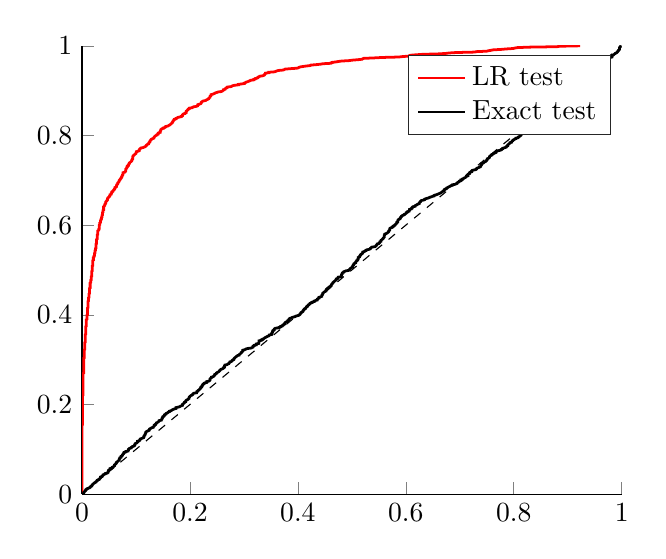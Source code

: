 % This file was created by matlab2tikz.
%
%The latest updates can be retrieved from
%  http://www.mathworks.com/matlabcentral/fileexchange/22022-matlab2tikz-matlab2tikz
%where you can also make suggestions and rate matlab2tikz.
%
\begin{tikzpicture}

\begin{axis}[%
xmin=0,
xmax=1,
ymin=0,
ymax=1,
axis background/.style={fill=white},
axis x line*=bottom,
axis y line*=left,
legend style={legend cell align=left, align=left, draw=white!15!black}
]
\addplot [color=black, dashed, forget plot]
  table[row sep=crcr]{%
0	0\\
1	1\\
};
\addplot [color=red, line width=1.0pt]
  table[row sep=crcr]{%
4.591e-09	0\\
6.751e-08	0.001\\
1.481e-07	0.002\\
2.0e-07	0.003\\
2.473e-07	0.004\\
3.57e-07	0.005\\
3.729e-07	0.006\\
4.382e-07	0.007\\
6.244e-07	0.008\\
8.475e-07	0.009\\
9.902e-07	0.01\\
1.055e-06	0.011\\
1.878e-06	0.012\\
2.46e-06	0.013\\
2.806e-06	0.014\\
3.785e-06	0.015\\
3.792e-06	0.016\\
5.509e-06	0.017\\
6.056e-06	0.018\\
6.472e-06	0.019\\
7.005e-06	0.02\\
7.45e-06	0.021\\
7.498e-06	0.022\\
1.049e-05	0.023\\
1.092e-05	0.024\\
1.205e-05	0.025\\
1.344e-05	0.026\\
1.362e-05	0.027\\
1.464e-05	0.028\\
1.733e-05	0.029\\
1.86e-05	0.03\\
1.911e-05	0.031\\
1.923e-05	0.032\\
1.936e-05	0.033\\
1.983e-05	0.034\\
2.089e-05	0.035\\
2.161e-05	0.036\\
2.238e-05	0.037\\
2.463e-05	0.038\\
2.532e-05	0.039\\
2.543e-05	0.04\\
2.716e-05	0.041\\
2.832e-05	0.042\\
3.057e-05	0.043\\
3.524e-05	0.044\\
3.853e-05	0.045\\
4.116e-05	0.046\\
4.333e-05	0.047\\
4.668e-05	0.048\\
4.814e-05	0.049\\
5.478e-05	0.05\\
5.525e-05	0.051\\
5.53e-05	0.052\\
5.634e-05	0.053\\
5.66e-05	0.054\\
5.74e-05	0.055\\
5.856e-05	0.056\\
6.117e-05	0.057\\
6.271e-05	0.058\\
6.548e-05	0.059\\
6.804e-05	0.06\\
7.144e-05	0.061\\
7.311e-05	0.062\\
7.62e-05	0.063\\
7.655e-05	0.064\\
7.682e-05	0.065\\
7.708e-05	0.066\\
7.886e-05	0.067\\
8.154e-05	0.068\\
8.489e-05	0.069\\
8.862e-05	0.07\\
9.028e-05	0.071\\
9.116e-05	0.072\\
9.12e-05	0.073\\
9.539e-05	0.074\\
9.649e-05	0.075\\
9.687e-05	0.076\\
0.0	0.077\\
0.0	0.078\\
0.0	0.079\\
0.0	0.08\\
0.0	0.081\\
0.0	0.082\\
0.0	0.083\\
0.0	0.084\\
0.0	0.085\\
0.0	0.086\\
0.0	0.087\\
0.0	0.088\\
0.0	0.089\\
0.0	0.09\\
0.0	0.091\\
0.0	0.092\\
0.0	0.093\\
0.0	0.094\\
0.0	0.095\\
0.0	0.096\\
0.0	0.097\\
0.0	0.098\\
0.0	0.099\\
0.0	0.1\\
0.0	0.101\\
0.0	0.102\\
0.0	0.103\\
0.0	0.104\\
0.0	0.105\\
0.0	0.106\\
0.0	0.107\\
0.0	0.108\\
0.0	0.109\\
0.0	0.11\\
0.0	0.111\\
0.0	0.112\\
0.0	0.113\\
0.0	0.114\\
0.0	0.115\\
0.0	0.116\\
0.0	0.117\\
0.0	0.118\\
0.0	0.119\\
0.0	0.12\\
0.0	0.121\\
0.0	0.122\\
0.0	0.123\\
0.0	0.124\\
0.0	0.125\\
0.0	0.126\\
0.0	0.127\\
0.0	0.128\\
0.0	0.129\\
0.0	0.13\\
0.0	0.131\\
0.0	0.132\\
0.0	0.133\\
0.0	0.134\\
0.0	0.135\\
0.0	0.136\\
0.0	0.137\\
0.0	0.138\\
0.0	0.139\\
0.0	0.14\\
0.0	0.141\\
0.0	0.142\\
0.0	0.143\\
0.0	0.144\\
0.0	0.145\\
0.0	0.146\\
0.0	0.147\\
0.0	0.148\\
0.0	0.149\\
0.0	0.15\\
0.0	0.151\\
0.0	0.152\\
0.0	0.153\\
0.0	0.154\\
0.001	0.155\\
0.001	0.156\\
0.001	0.157\\
0.001	0.158\\
0.001	0.159\\
0.001	0.16\\
0.001	0.161\\
0.001	0.162\\
0.001	0.163\\
0.001	0.164\\
0.001	0.165\\
0.001	0.166\\
0.001	0.167\\
0.001	0.168\\
0.001	0.169\\
0.001	0.17\\
0.001	0.171\\
0.001	0.172\\
0.001	0.173\\
0.001	0.174\\
0.001	0.175\\
0.001	0.176\\
0.001	0.177\\
0.001	0.178\\
0.001	0.179\\
0.001	0.18\\
0.001	0.181\\
0.001	0.182\\
0.001	0.183\\
0.001	0.184\\
0.001	0.185\\
0.001	0.186\\
0.001	0.187\\
0.001	0.188\\
0.001	0.189\\
0.001	0.19\\
0.001	0.191\\
0.001	0.192\\
0.001	0.193\\
0.001	0.194\\
0.001	0.195\\
0.001	0.196\\
0.001	0.197\\
0.001	0.198\\
0.001	0.199\\
0.001	0.2\\
0.001	0.201\\
0.001	0.202\\
0.001	0.203\\
0.001	0.204\\
0.001	0.205\\
0.001	0.206\\
0.001	0.207\\
0.001	0.208\\
0.001	0.209\\
0.001	0.21\\
0.001	0.211\\
0.001	0.212\\
0.001	0.213\\
0.001	0.214\\
0.001	0.215\\
0.001	0.216\\
0.001	0.217\\
0.001	0.218\\
0.001	0.219\\
0.001	0.22\\
0.002	0.221\\
0.002	0.222\\
0.002	0.223\\
0.002	0.224\\
0.002	0.225\\
0.002	0.226\\
0.002	0.227\\
0.002	0.228\\
0.002	0.229\\
0.002	0.23\\
0.002	0.231\\
0.002	0.232\\
0.002	0.233\\
0.002	0.234\\
0.002	0.235\\
0.002	0.236\\
0.002	0.237\\
0.002	0.238\\
0.002	0.239\\
0.002	0.24\\
0.002	0.241\\
0.002	0.242\\
0.002	0.243\\
0.002	0.244\\
0.002	0.245\\
0.002	0.246\\
0.002	0.247\\
0.002	0.248\\
0.002	0.249\\
0.002	0.25\\
0.002	0.251\\
0.002	0.252\\
0.002	0.253\\
0.002	0.254\\
0.002	0.255\\
0.002	0.256\\
0.002	0.257\\
0.002	0.258\\
0.002	0.259\\
0.002	0.26\\
0.002	0.261\\
0.002	0.262\\
0.002	0.263\\
0.002	0.264\\
0.002	0.265\\
0.002	0.266\\
0.002	0.267\\
0.002	0.268\\
0.002	0.269\\
0.003	0.27\\
0.003	0.271\\
0.003	0.272\\
0.003	0.273\\
0.003	0.274\\
0.003	0.275\\
0.003	0.276\\
0.003	0.277\\
0.003	0.278\\
0.003	0.279\\
0.003	0.28\\
0.003	0.281\\
0.003	0.282\\
0.003	0.283\\
0.003	0.284\\
0.003	0.285\\
0.003	0.286\\
0.003	0.287\\
0.003	0.288\\
0.003	0.289\\
0.003	0.29\\
0.003	0.291\\
0.003	0.292\\
0.003	0.293\\
0.003	0.294\\
0.003	0.295\\
0.003	0.296\\
0.003	0.297\\
0.003	0.298\\
0.003	0.299\\
0.003	0.3\\
0.003	0.301\\
0.003	0.302\\
0.003	0.303\\
0.004	0.304\\
0.004	0.305\\
0.004	0.306\\
0.004	0.307\\
0.004	0.308\\
0.004	0.309\\
0.004	0.31\\
0.004	0.311\\
0.004	0.312\\
0.004	0.313\\
0.004	0.314\\
0.004	0.315\\
0.004	0.316\\
0.004	0.317\\
0.004	0.318\\
0.004	0.319\\
0.004	0.32\\
0.004	0.321\\
0.004	0.322\\
0.005	0.323\\
0.005	0.324\\
0.005	0.325\\
0.005	0.326\\
0.005	0.327\\
0.005	0.328\\
0.005	0.329\\
0.005	0.33\\
0.005	0.331\\
0.005	0.332\\
0.005	0.333\\
0.005	0.334\\
0.005	0.335\\
0.005	0.336\\
0.005	0.337\\
0.005	0.338\\
0.006	0.339\\
0.006	0.34\\
0.006	0.341\\
0.006	0.342\\
0.006	0.343\\
0.006	0.344\\
0.006	0.345\\
0.006	0.346\\
0.006	0.347\\
0.006	0.348\\
0.006	0.349\\
0.006	0.35\\
0.006	0.351\\
0.006	0.352\\
0.006	0.353\\
0.006	0.354\\
0.006	0.355\\
0.006	0.356\\
0.007	0.357\\
0.007	0.358\\
0.007	0.359\\
0.007	0.36\\
0.007	0.361\\
0.007	0.362\\
0.007	0.363\\
0.007	0.364\\
0.007	0.365\\
0.007	0.366\\
0.007	0.367\\
0.007	0.368\\
0.007	0.369\\
0.007	0.37\\
0.007	0.371\\
0.007	0.372\\
0.007	0.373\\
0.007	0.374\\
0.008	0.375\\
0.008	0.376\\
0.008	0.377\\
0.008	0.378\\
0.008	0.379\\
0.008	0.38\\
0.008	0.381\\
0.008	0.382\\
0.008	0.383\\
0.008	0.384\\
0.008	0.385\\
0.008	0.386\\
0.008	0.387\\
0.008	0.388\\
0.008	0.389\\
0.009	0.39\\
0.009	0.391\\
0.009	0.392\\
0.009	0.393\\
0.009	0.394\\
0.009	0.395\\
0.009	0.396\\
0.009	0.397\\
0.009	0.398\\
0.009	0.399\\
0.01	0.4\\
0.01	0.401\\
0.01	0.402\\
0.01	0.403\\
0.01	0.404\\
0.01	0.405\\
0.01	0.406\\
0.01	0.407\\
0.01	0.408\\
0.01	0.409\\
0.01	0.41\\
0.01	0.411\\
0.01	0.412\\
0.01	0.413\\
0.01	0.414\\
0.01	0.415\\
0.011	0.416\\
0.011	0.417\\
0.011	0.418\\
0.011	0.419\\
0.011	0.42\\
0.011	0.421\\
0.011	0.422\\
0.011	0.423\\
0.011	0.424\\
0.011	0.425\\
0.011	0.426\\
0.011	0.427\\
0.011	0.428\\
0.011	0.429\\
0.011	0.43\\
0.012	0.431\\
0.012	0.432\\
0.012	0.433\\
0.012	0.434\\
0.012	0.435\\
0.012	0.436\\
0.012	0.437\\
0.012	0.438\\
0.013	0.439\\
0.013	0.44\\
0.013	0.441\\
0.013	0.442\\
0.013	0.443\\
0.013	0.444\\
0.013	0.445\\
0.013	0.446\\
0.013	0.447\\
0.014	0.448\\
0.014	0.449\\
0.014	0.45\\
0.014	0.451\\
0.014	0.452\\
0.014	0.453\\
0.014	0.454\\
0.014	0.455\\
0.014	0.456\\
0.014	0.457\\
0.014	0.458\\
0.014	0.459\\
0.015	0.46\\
0.015	0.461\\
0.015	0.462\\
0.015	0.463\\
0.015	0.464\\
0.015	0.465\\
0.015	0.466\\
0.015	0.467\\
0.015	0.468\\
0.015	0.469\\
0.015	0.47\\
0.015	0.471\\
0.016	0.472\\
0.016	0.473\\
0.016	0.474\\
0.016	0.475\\
0.016	0.476\\
0.016	0.477\\
0.017	0.478\\
0.017	0.479\\
0.017	0.48\\
0.017	0.481\\
0.017	0.482\\
0.017	0.483\\
0.017	0.484\\
0.017	0.485\\
0.018	0.486\\
0.018	0.487\\
0.018	0.488\\
0.018	0.489\\
0.018	0.49\\
0.018	0.491\\
0.018	0.492\\
0.018	0.493\\
0.018	0.494\\
0.018	0.495\\
0.018	0.496\\
0.018	0.497\\
0.019	0.498\\
0.019	0.499\\
0.019	0.501\\
0.019	0.502\\
0.019	0.503\\
0.019	0.504\\
0.019	0.505\\
0.019	0.506\\
0.019	0.507\\
0.019	0.508\\
0.019	0.509\\
0.02	0.51\\
0.02	0.511\\
0.02	0.512\\
0.02	0.513\\
0.02	0.514\\
0.02	0.515\\
0.02	0.516\\
0.02	0.517\\
0.02	0.518\\
0.02	0.519\\
0.02	0.52\\
0.02	0.521\\
0.021	0.522\\
0.021	0.523\\
0.021	0.524\\
0.021	0.525\\
0.021	0.526\\
0.021	0.527\\
0.021	0.528\\
0.022	0.529\\
0.022	0.53\\
0.022	0.531\\
0.023	0.532\\
0.023	0.533\\
0.023	0.534\\
0.023	0.535\\
0.023	0.536\\
0.023	0.537\\
0.024	0.538\\
0.024	0.539\\
0.024	0.54\\
0.024	0.541\\
0.024	0.542\\
0.024	0.543\\
0.025	0.544\\
0.025	0.545\\
0.025	0.546\\
0.025	0.547\\
0.025	0.548\\
0.026	0.549\\
0.026	0.55\\
0.026	0.551\\
0.026	0.552\\
0.026	0.553\\
0.026	0.554\\
0.026	0.555\\
0.026	0.556\\
0.026	0.557\\
0.026	0.558\\
0.027	0.559\\
0.027	0.56\\
0.027	0.561\\
0.027	0.562\\
0.027	0.563\\
0.027	0.564\\
0.027	0.565\\
0.027	0.566\\
0.027	0.567\\
0.027	0.568\\
0.028	0.569\\
0.028	0.57\\
0.028	0.571\\
0.028	0.572\\
0.028	0.573\\
0.028	0.574\\
0.028	0.575\\
0.028	0.576\\
0.028	0.577\\
0.028	0.578\\
0.029	0.579\\
0.029	0.58\\
0.029	0.581\\
0.029	0.582\\
0.029	0.583\\
0.029	0.584\\
0.029	0.585\\
0.029	0.586\\
0.029	0.587\\
0.03	0.588\\
0.031	0.589\\
0.031	0.59\\
0.031	0.591\\
0.032	0.592\\
0.032	0.593\\
0.032	0.594\\
0.032	0.595\\
0.032	0.596\\
0.032	0.597\\
0.032	0.598\\
0.032	0.599\\
0.032	0.6\\
0.033	0.601\\
0.033	0.602\\
0.033	0.603\\
0.033	0.604\\
0.033	0.605\\
0.034	0.606\\
0.034	0.607\\
0.034	0.608\\
0.034	0.609\\
0.034	0.61\\
0.035	0.611\\
0.035	0.612\\
0.035	0.613\\
0.036	0.614\\
0.036	0.615\\
0.036	0.616\\
0.036	0.617\\
0.037	0.618\\
0.037	0.619\\
0.037	0.62\\
0.037	0.621\\
0.037	0.622\\
0.038	0.623\\
0.038	0.624\\
0.038	0.625\\
0.038	0.626\\
0.038	0.627\\
0.038	0.628\\
0.039	0.629\\
0.039	0.63\\
0.039	0.631\\
0.039	0.632\\
0.039	0.633\\
0.04	0.634\\
0.04	0.635\\
0.04	0.636\\
0.04	0.637\\
0.04	0.638\\
0.04	0.639\\
0.04	0.64\\
0.04	0.641\\
0.041	0.642\\
0.041	0.643\\
0.042	0.644\\
0.042	0.645\\
0.042	0.646\\
0.043	0.647\\
0.043	0.648\\
0.044	0.649\\
0.044	0.65\\
0.044	0.651\\
0.044	0.652\\
0.045	0.653\\
0.046	0.654\\
0.046	0.655\\
0.047	0.656\\
0.047	0.657\\
0.047	0.658\\
0.047	0.659\\
0.048	0.66\\
0.048	0.661\\
0.049	0.662\\
0.05	0.663\\
0.051	0.664\\
0.051	0.665\\
0.052	0.666\\
0.052	0.667\\
0.052	0.668\\
0.054	0.669\\
0.054	0.67\\
0.054	0.671\\
0.055	0.672\\
0.055	0.673\\
0.055	0.674\\
0.057	0.675\\
0.057	0.676\\
0.058	0.677\\
0.059	0.678\\
0.059	0.679\\
0.06	0.68\\
0.06	0.681\\
0.061	0.682\\
0.061	0.683\\
0.061	0.684\\
0.063	0.685\\
0.064	0.686\\
0.064	0.687\\
0.064	0.688\\
0.064	0.689\\
0.065	0.69\\
0.065	0.691\\
0.066	0.692\\
0.066	0.693\\
0.066	0.694\\
0.067	0.695\\
0.068	0.696\\
0.068	0.697\\
0.069	0.698\\
0.069	0.699\\
0.069	0.7\\
0.07	0.701\\
0.071	0.702\\
0.071	0.703\\
0.072	0.704\\
0.072	0.705\\
0.073	0.706\\
0.073	0.707\\
0.074	0.708\\
0.074	0.709\\
0.074	0.71\\
0.075	0.711\\
0.075	0.712\\
0.076	0.713\\
0.076	0.714\\
0.076	0.715\\
0.076	0.716\\
0.076	0.717\\
0.079	0.718\\
0.08	0.719\\
0.08	0.72\\
0.081	0.721\\
0.081	0.722\\
0.081	0.723\\
0.081	0.724\\
0.081	0.725\\
0.082	0.726\\
0.083	0.727\\
0.083	0.728\\
0.083	0.729\\
0.084	0.73\\
0.084	0.731\\
0.084	0.732\\
0.086	0.733\\
0.086	0.734\\
0.086	0.735\\
0.087	0.736\\
0.087	0.737\\
0.088	0.738\\
0.088	0.739\\
0.089	0.74\\
0.09	0.741\\
0.091	0.742\\
0.092	0.743\\
0.092	0.744\\
0.092	0.745\\
0.093	0.746\\
0.093	0.747\\
0.094	0.748\\
0.094	0.749\\
0.094	0.75\\
0.094	0.751\\
0.094	0.752\\
0.094	0.753\\
0.095	0.754\\
0.095	0.755\\
0.096	0.756\\
0.097	0.757\\
0.098	0.758\\
0.099	0.759\\
0.1	0.76\\
0.1	0.761\\
0.1	0.762\\
0.101	0.763\\
0.101	0.764\\
0.104	0.765\\
0.106	0.766\\
0.106	0.767\\
0.106	0.768\\
0.107	0.769\\
0.107	0.77\\
0.108	0.771\\
0.109	0.772\\
0.113	0.773\\
0.115	0.774\\
0.117	0.775\\
0.118	0.776\\
0.119	0.777\\
0.119	0.778\\
0.12	0.779\\
0.121	0.78\\
0.123	0.781\\
0.123	0.782\\
0.124	0.783\\
0.124	0.784\\
0.125	0.785\\
0.126	0.786\\
0.126	0.787\\
0.126	0.788\\
0.127	0.789\\
0.128	0.79\\
0.128	0.791\\
0.129	0.792\\
0.131	0.793\\
0.133	0.794\\
0.133	0.795\\
0.134	0.796\\
0.134	0.797\\
0.135	0.798\\
0.136	0.799\\
0.137	0.8\\
0.139	0.801\\
0.139	0.802\\
0.141	0.803\\
0.141	0.804\\
0.141	0.805\\
0.142	0.806\\
0.145	0.807\\
0.145	0.808\\
0.145	0.809\\
0.145	0.81\\
0.146	0.811\\
0.146	0.812\\
0.146	0.813\\
0.147	0.814\\
0.148	0.815\\
0.151	0.816\\
0.151	0.817\\
0.154	0.818\\
0.155	0.819\\
0.155	0.82\\
0.159	0.821\\
0.16	0.822\\
0.162	0.823\\
0.163	0.824\\
0.164	0.825\\
0.165	0.826\\
0.166	0.827\\
0.167	0.828\\
0.167	0.829\\
0.168	0.83\\
0.168	0.831\\
0.169	0.832\\
0.169	0.833\\
0.17	0.834\\
0.171	0.835\\
0.171	0.836\\
0.174	0.837\\
0.174	0.838\\
0.176	0.839\\
0.177	0.84\\
0.18	0.841\\
0.184	0.842\\
0.184	0.843\\
0.186	0.844\\
0.186	0.845\\
0.186	0.846\\
0.187	0.847\\
0.188	0.848\\
0.191	0.849\\
0.191	0.85\\
0.193	0.851\\
0.193	0.852\\
0.193	0.853\\
0.193	0.854\\
0.194	0.855\\
0.195	0.856\\
0.196	0.857\\
0.197	0.858\\
0.197	0.859\\
0.199	0.86\\
0.199	0.861\\
0.204	0.862\\
0.205	0.863\\
0.207	0.864\\
0.212	0.865\\
0.214	0.866\\
0.214	0.867\\
0.215	0.868\\
0.215	0.869\\
0.218	0.87\\
0.22	0.871\\
0.221	0.872\\
0.221	0.873\\
0.221	0.874\\
0.222	0.875\\
0.223	0.876\\
0.225	0.877\\
0.229	0.878\\
0.23	0.879\\
0.232	0.88\\
0.233	0.881\\
0.235	0.882\\
0.235	0.883\\
0.236	0.884\\
0.237	0.885\\
0.237	0.886\\
0.237	0.887\\
0.238	0.888\\
0.239	0.889\\
0.239	0.89\\
0.239	0.891\\
0.242	0.892\\
0.244	0.893\\
0.246	0.894\\
0.247	0.895\\
0.25	0.896\\
0.252	0.897\\
0.258	0.898\\
0.26	0.899\\
0.261	0.9\\
0.262	0.901\\
0.262	0.902\\
0.265	0.903\\
0.265	0.904\\
0.266	0.905\\
0.268	0.906\\
0.268	0.907\\
0.269	0.908\\
0.276	0.909\\
0.278	0.91\\
0.279	0.911\\
0.283	0.912\\
0.29	0.913\\
0.29	0.914\\
0.296	0.915\\
0.301	0.916\\
0.301	0.917\\
0.303	0.918\\
0.304	0.919\\
0.307	0.92\\
0.309	0.921\\
0.311	0.922\\
0.312	0.923\\
0.318	0.924\\
0.318	0.925\\
0.321	0.926\\
0.321	0.927\\
0.325	0.928\\
0.326	0.929\\
0.326	0.93\\
0.328	0.931\\
0.329	0.932\\
0.334	0.933\\
0.337	0.934\\
0.338	0.935\\
0.338	0.936\\
0.339	0.937\\
0.34	0.938\\
0.34	0.939\\
0.346	0.94\\
0.346	0.941\\
0.357	0.942\\
0.359	0.943\\
0.361	0.944\\
0.364	0.945\\
0.373	0.946\\
0.375	0.947\\
0.376	0.948\\
0.386	0.949\\
0.398	0.95\\
0.401	0.951\\
0.402	0.952\\
0.405	0.953\\
0.41	0.954\\
0.416	0.955\\
0.423	0.956\\
0.424	0.957\\
0.434	0.958\\
0.442	0.959\\
0.446	0.96\\
0.461	0.961\\
0.463	0.962\\
0.463	0.963\\
0.47	0.964\\
0.475	0.965\\
0.481	0.966\\
0.495	0.967\\
0.501	0.968\\
0.511	0.969\\
0.519	0.97\\
0.52	0.971\\
0.522	0.972\\
0.541	0.973\\
0.556	0.974\\
0.587	0.975\\
0.594	0.976\\
0.605	0.977\\
0.606	0.978\\
0.609	0.979\\
0.619	0.98\\
0.631	0.981\\
0.66	0.982\\
0.674	0.983\\
0.68	0.984\\
0.693	0.985\\
0.727	0.986\\
0.731	0.987\\
0.75	0.988\\
0.753	0.989\\
0.758	0.99\\
0.762	0.991\\
0.777	0.992\\
0.786	0.993\\
0.799	0.994\\
0.802	0.995\\
0.807	0.996\\
0.827	0.997\\
0.88	0.998\\
0.885	0.999\\
0.923	1\\
};
\addlegendentry{LR test}

\addplot [color=black, line width=1.0pt]
  table[row sep=crcr]{%
0.0	0\\
0.003	0.001\\
0.003	0.002\\
0.003	0.003\\
0.003	0.004\\
0.004	0.005\\
0.005	0.006\\
0.006	0.007\\
0.006	0.008\\
0.007	0.009\\
0.007	0.01\\
0.008	0.011\\
0.009	0.012\\
0.011	0.013\\
0.014	0.014\\
0.015	0.015\\
0.015	0.016\\
0.016	0.017\\
0.018	0.018\\
0.018	0.019\\
0.019	0.02\\
0.019	0.021\\
0.02	0.022\\
0.021	0.023\\
0.022	0.024\\
0.023	0.025\\
0.024	0.026\\
0.026	0.027\\
0.026	0.028\\
0.027	0.029\\
0.028	0.03\\
0.028	0.031\\
0.03	0.032\\
0.032	0.033\\
0.032	0.034\\
0.033	0.035\\
0.034	0.036\\
0.034	0.037\\
0.034	0.038\\
0.037	0.039\\
0.037	0.04\\
0.038	0.041\\
0.039	0.042\\
0.039	0.043\\
0.041	0.044\\
0.043	0.045\\
0.043	0.046\\
0.047	0.047\\
0.048	0.048\\
0.048	0.049\\
0.048	0.05\\
0.049	0.051\\
0.049	0.052\\
0.049	0.053\\
0.05	0.054\\
0.051	0.055\\
0.052	0.056\\
0.052	0.057\\
0.055	0.058\\
0.056	0.059\\
0.056	0.06\\
0.058	0.061\\
0.059	0.062\\
0.06	0.063\\
0.06	0.064\\
0.06	0.065\\
0.061	0.066\\
0.062	0.067\\
0.063	0.068\\
0.063	0.069\\
0.064	0.07\\
0.064	0.071\\
0.065	0.072\\
0.066	0.073\\
0.067	0.074\\
0.068	0.075\\
0.069	0.076\\
0.069	0.077\\
0.069	0.078\\
0.07	0.079\\
0.07	0.08\\
0.07	0.081\\
0.072	0.082\\
0.072	0.083\\
0.072	0.084\\
0.074	0.085\\
0.074	0.086\\
0.075	0.087\\
0.075	0.088\\
0.076	0.089\\
0.077	0.09\\
0.077	0.091\\
0.078	0.092\\
0.078	0.093\\
0.081	0.094\\
0.081	0.095\\
0.085	0.096\\
0.085	0.097\\
0.086	0.098\\
0.086	0.099\\
0.086	0.1\\
0.087	0.101\\
0.088	0.102\\
0.091	0.103\\
0.091	0.104\\
0.092	0.105\\
0.093	0.106\\
0.096	0.107\\
0.097	0.108\\
0.097	0.109\\
0.098	0.11\\
0.098	0.111\\
0.098	0.112\\
0.099	0.113\\
0.101	0.114\\
0.102	0.115\\
0.103	0.116\\
0.103	0.117\\
0.103	0.118\\
0.106	0.119\\
0.107	0.12\\
0.107	0.121\\
0.108	0.122\\
0.108	0.123\\
0.11	0.124\\
0.112	0.125\\
0.114	0.126\\
0.114	0.127\\
0.115	0.128\\
0.115	0.129\\
0.115	0.13\\
0.116	0.131\\
0.116	0.132\\
0.117	0.133\\
0.117	0.134\\
0.117	0.135\\
0.118	0.136\\
0.118	0.137\\
0.118	0.138\\
0.119	0.139\\
0.12	0.14\\
0.122	0.141\\
0.124	0.142\\
0.124	0.143\\
0.125	0.144\\
0.125	0.145\\
0.126	0.146\\
0.128	0.147\\
0.129	0.148\\
0.132	0.149\\
0.132	0.15\\
0.133	0.151\\
0.134	0.152\\
0.134	0.153\\
0.134	0.154\\
0.136	0.155\\
0.136	0.156\\
0.137	0.157\\
0.138	0.158\\
0.138	0.159\\
0.14	0.16\\
0.141	0.161\\
0.142	0.162\\
0.143	0.163\\
0.143	0.164\\
0.147	0.165\\
0.147	0.166\\
0.148	0.167\\
0.148	0.168\\
0.148	0.169\\
0.149	0.17\\
0.149	0.171\\
0.15	0.172\\
0.15	0.173\\
0.152	0.174\\
0.152	0.175\\
0.153	0.176\\
0.153	0.177\\
0.155	0.178\\
0.155	0.179\\
0.156	0.18\\
0.158	0.181\\
0.159	0.182\\
0.16	0.183\\
0.162	0.184\\
0.162	0.185\\
0.165	0.186\\
0.166	0.187\\
0.167	0.188\\
0.169	0.189\\
0.171	0.19\\
0.174	0.191\\
0.174	0.192\\
0.174	0.193\\
0.178	0.194\\
0.181	0.195\\
0.182	0.196\\
0.184	0.197\\
0.186	0.198\\
0.186	0.199\\
0.186	0.2\\
0.187	0.201\\
0.188	0.202\\
0.189	0.203\\
0.19	0.204\\
0.19	0.205\\
0.192	0.206\\
0.192	0.207\\
0.192	0.208\\
0.193	0.209\\
0.194	0.21\\
0.196	0.211\\
0.197	0.212\\
0.198	0.213\\
0.198	0.214\\
0.198	0.215\\
0.199	0.216\\
0.199	0.217\\
0.2	0.218\\
0.201	0.219\\
0.202	0.22\\
0.204	0.221\\
0.205	0.222\\
0.205	0.223\\
0.206	0.224\\
0.207	0.225\\
0.212	0.226\\
0.212	0.227\\
0.213	0.228\\
0.213	0.229\\
0.215	0.23\\
0.215	0.231\\
0.216	0.232\\
0.217	0.233\\
0.218	0.234\\
0.219	0.235\\
0.219	0.236\\
0.22	0.237\\
0.22	0.238\\
0.222	0.239\\
0.222	0.24\\
0.222	0.241\\
0.223	0.242\\
0.223	0.243\\
0.224	0.244\\
0.224	0.245\\
0.226	0.246\\
0.226	0.247\\
0.227	0.248\\
0.231	0.249\\
0.231	0.25\\
0.231	0.251\\
0.235	0.252\\
0.236	0.253\\
0.237	0.254\\
0.237	0.255\\
0.237	0.256\\
0.237	0.257\\
0.238	0.258\\
0.239	0.259\\
0.24	0.26\\
0.24	0.261\\
0.243	0.262\\
0.244	0.263\\
0.245	0.264\\
0.245	0.265\\
0.246	0.266\\
0.246	0.267\\
0.248	0.268\\
0.249	0.269\\
0.249	0.27\\
0.25	0.271\\
0.252	0.272\\
0.253	0.273\\
0.254	0.274\\
0.255	0.275\\
0.255	0.276\\
0.256	0.277\\
0.257	0.278\\
0.259	0.279\\
0.261	0.28\\
0.262	0.281\\
0.262	0.282\\
0.264	0.283\\
0.264	0.284\\
0.264	0.285\\
0.264	0.286\\
0.265	0.287\\
0.265	0.288\\
0.269	0.289\\
0.27	0.29\\
0.272	0.291\\
0.272	0.292\\
0.273	0.293\\
0.274	0.294\\
0.274	0.295\\
0.277	0.296\\
0.278	0.297\\
0.278	0.298\\
0.279	0.299\\
0.281	0.3\\
0.281	0.301\\
0.282	0.302\\
0.282	0.303\\
0.283	0.304\\
0.284	0.305\\
0.285	0.306\\
0.286	0.307\\
0.287	0.308\\
0.288	0.309\\
0.291	0.31\\
0.291	0.311\\
0.292	0.312\\
0.293	0.313\\
0.294	0.314\\
0.295	0.315\\
0.295	0.316\\
0.296	0.317\\
0.297	0.318\\
0.298	0.319\\
0.298	0.32\\
0.298	0.321\\
0.301	0.322\\
0.303	0.323\\
0.304	0.324\\
0.308	0.325\\
0.314	0.326\\
0.315	0.327\\
0.317	0.328\\
0.317	0.329\\
0.317	0.33\\
0.319	0.331\\
0.319	0.332\\
0.323	0.333\\
0.323	0.334\\
0.323	0.335\\
0.327	0.336\\
0.327	0.337\\
0.328	0.338\\
0.328	0.339\\
0.328	0.34\\
0.328	0.341\\
0.328	0.342\\
0.332	0.343\\
0.332	0.344\\
0.335	0.345\\
0.335	0.346\\
0.337	0.347\\
0.338	0.348\\
0.339	0.349\\
0.341	0.35\\
0.342	0.351\\
0.344	0.352\\
0.346	0.353\\
0.347	0.354\\
0.347	0.355\\
0.351	0.356\\
0.351	0.357\\
0.351	0.358\\
0.352	0.359\\
0.352	0.36\\
0.353	0.361\\
0.353	0.362\\
0.353	0.363\\
0.354	0.364\\
0.354	0.365\\
0.356	0.366\\
0.356	0.367\\
0.356	0.368\\
0.357	0.369\\
0.358	0.37\\
0.365	0.371\\
0.365	0.372\\
0.368	0.373\\
0.368	0.374\\
0.371	0.375\\
0.371	0.376\\
0.373	0.377\\
0.373	0.378\\
0.375	0.379\\
0.375	0.38\\
0.376	0.381\\
0.376	0.382\\
0.377	0.383\\
0.378	0.384\\
0.381	0.385\\
0.381	0.386\\
0.381	0.387\\
0.383	0.388\\
0.383	0.389\\
0.384	0.39\\
0.384	0.391\\
0.385	0.392\\
0.388	0.393\\
0.389	0.394\\
0.392	0.395\\
0.395	0.396\\
0.396	0.397\\
0.399	0.398\\
0.402	0.399\\
0.403	0.4\\
0.404	0.401\\
0.404	0.402\\
0.405	0.403\\
0.406	0.404\\
0.406	0.405\\
0.407	0.406\\
0.409	0.407\\
0.409	0.408\\
0.41	0.409\\
0.41	0.41\\
0.411	0.411\\
0.412	0.412\\
0.412	0.413\\
0.414	0.414\\
0.414	0.415\\
0.415	0.416\\
0.416	0.417\\
0.416	0.418\\
0.418	0.419\\
0.418	0.42\\
0.419	0.421\\
0.419	0.422\\
0.421	0.423\\
0.422	0.424\\
0.422	0.425\\
0.423	0.426\\
0.426	0.427\\
0.426	0.428\\
0.428	0.429\\
0.431	0.43\\
0.431	0.431\\
0.433	0.432\\
0.436	0.433\\
0.436	0.434\\
0.436	0.435\\
0.437	0.436\\
0.439	0.437\\
0.439	0.438\\
0.439	0.439\\
0.442	0.44\\
0.444	0.441\\
0.444	0.442\\
0.444	0.443\\
0.445	0.444\\
0.445	0.445\\
0.446	0.446\\
0.446	0.447\\
0.446	0.448\\
0.447	0.449\\
0.448	0.45\\
0.449	0.451\\
0.45	0.452\\
0.452	0.453\\
0.452	0.454\\
0.452	0.455\\
0.453	0.456\\
0.453	0.457\\
0.454	0.458\\
0.455	0.459\\
0.456	0.46\\
0.457	0.461\\
0.458	0.462\\
0.459	0.463\\
0.461	0.464\\
0.462	0.465\\
0.462	0.466\\
0.462	0.467\\
0.463	0.468\\
0.463	0.469\\
0.464	0.47\\
0.465	0.471\\
0.465	0.472\\
0.466	0.473\\
0.467	0.474\\
0.468	0.475\\
0.469	0.476\\
0.47	0.477\\
0.471	0.478\\
0.471	0.479\\
0.471	0.48\\
0.474	0.481\\
0.474	0.482\\
0.475	0.483\\
0.475	0.484\\
0.48	0.485\\
0.48	0.486\\
0.481	0.487\\
0.481	0.488\\
0.481	0.489\\
0.481	0.49\\
0.482	0.491\\
0.482	0.492\\
0.482	0.493\\
0.483	0.494\\
0.485	0.495\\
0.485	0.496\\
0.487	0.497\\
0.489	0.498\\
0.494	0.499\\
0.496	0.501\\
0.496	0.502\\
0.497	0.503\\
0.498	0.504\\
0.499	0.505\\
0.501	0.506\\
0.501	0.507\\
0.501	0.508\\
0.502	0.509\\
0.502	0.51\\
0.503	0.511\\
0.503	0.512\\
0.504	0.513\\
0.504	0.514\\
0.505	0.515\\
0.507	0.516\\
0.507	0.517\\
0.507	0.518\\
0.508	0.519\\
0.509	0.52\\
0.509	0.521\\
0.511	0.522\\
0.511	0.523\\
0.511	0.524\\
0.512	0.525\\
0.512	0.526\\
0.512	0.527\\
0.512	0.528\\
0.514	0.529\\
0.514	0.53\\
0.515	0.531\\
0.515	0.532\\
0.516	0.533\\
0.516	0.534\\
0.517	0.535\\
0.519	0.536\\
0.519	0.537\\
0.52	0.538\\
0.52	0.539\\
0.52	0.54\\
0.523	0.541\\
0.524	0.542\\
0.526	0.543\\
0.526	0.544\\
0.528	0.545\\
0.532	0.546\\
0.534	0.547\\
0.534	0.548\\
0.535	0.549\\
0.536	0.55\\
0.537	0.551\\
0.543	0.552\\
0.544	0.553\\
0.545	0.554\\
0.545	0.555\\
0.546	0.556\\
0.547	0.557\\
0.547	0.558\\
0.55	0.559\\
0.551	0.56\\
0.551	0.561\\
0.552	0.562\\
0.552	0.563\\
0.554	0.564\\
0.554	0.565\\
0.554	0.566\\
0.555	0.567\\
0.556	0.568\\
0.557	0.569\\
0.558	0.57\\
0.558	0.571\\
0.559	0.572\\
0.56	0.573\\
0.56	0.574\\
0.56	0.575\\
0.56	0.576\\
0.56	0.577\\
0.561	0.578\\
0.561	0.579\\
0.561	0.58\\
0.563	0.581\\
0.565	0.582\\
0.566	0.583\\
0.567	0.584\\
0.568	0.585\\
0.568	0.586\\
0.569	0.587\\
0.569	0.588\\
0.57	0.589\\
0.57	0.59\\
0.57	0.591\\
0.57	0.592\\
0.571	0.593\\
0.572	0.594\\
0.575	0.595\\
0.576	0.596\\
0.576	0.597\\
0.578	0.598\\
0.578	0.599\\
0.58	0.6\\
0.58	0.601\\
0.581	0.602\\
0.582	0.603\\
0.583	0.604\\
0.583	0.605\\
0.583	0.606\\
0.585	0.607\\
0.585	0.608\\
0.585	0.609\\
0.585	0.61\\
0.586	0.611\\
0.586	0.612\\
0.587	0.613\\
0.589	0.614\\
0.589	0.615\\
0.59	0.616\\
0.59	0.617\\
0.591	0.618\\
0.592	0.619\\
0.592	0.62\\
0.593	0.621\\
0.595	0.622\\
0.597	0.623\\
0.597	0.624\\
0.599	0.625\\
0.6	0.626\\
0.601	0.627\\
0.601	0.628\\
0.603	0.629\\
0.603	0.63\\
0.606	0.631\\
0.606	0.632\\
0.607	0.633\\
0.607	0.634\\
0.607	0.635\\
0.61	0.636\\
0.61	0.637\\
0.612	0.638\\
0.612	0.639\\
0.612	0.64\\
0.613	0.641\\
0.617	0.642\\
0.617	0.643\\
0.618	0.644\\
0.62	0.645\\
0.621	0.646\\
0.623	0.647\\
0.625	0.648\\
0.625	0.649\\
0.625	0.65\\
0.626	0.651\\
0.627	0.652\\
0.627	0.653\\
0.628	0.654\\
0.629	0.655\\
0.633	0.656\\
0.635	0.657\\
0.635	0.658\\
0.637	0.659\\
0.64	0.66\\
0.643	0.661\\
0.644	0.662\\
0.647	0.663\\
0.649	0.664\\
0.652	0.665\\
0.652	0.666\\
0.654	0.667\\
0.657	0.668\\
0.659	0.669\\
0.661	0.67\\
0.663	0.671\\
0.665	0.672\\
0.666	0.673\\
0.667	0.674\\
0.668	0.675\\
0.67	0.676\\
0.67	0.677\\
0.671	0.678\\
0.672	0.679\\
0.672	0.68\\
0.675	0.681\\
0.676	0.682\\
0.676	0.683\\
0.678	0.684\\
0.679	0.685\\
0.681	0.686\\
0.682	0.687\\
0.684	0.688\\
0.685	0.689\\
0.686	0.69\\
0.691	0.691\\
0.693	0.692\\
0.695	0.693\\
0.695	0.694\\
0.696	0.695\\
0.698	0.696\\
0.699	0.697\\
0.699	0.698\\
0.702	0.699\\
0.702	0.7\\
0.702	0.701\\
0.705	0.702\\
0.705	0.703\\
0.707	0.704\\
0.708	0.705\\
0.71	0.706\\
0.711	0.707\\
0.712	0.708\\
0.713	0.709\\
0.715	0.71\\
0.715	0.711\\
0.715	0.712\\
0.715	0.713\\
0.716	0.714\\
0.718	0.715\\
0.718	0.716\\
0.719	0.717\\
0.719	0.718\\
0.722	0.719\\
0.722	0.72\\
0.722	0.721\\
0.723	0.722\\
0.726	0.723\\
0.73	0.724\\
0.731	0.725\\
0.731	0.726\\
0.732	0.727\\
0.734	0.728\\
0.736	0.729\\
0.738	0.73\\
0.739	0.731\\
0.739	0.732\\
0.739	0.733\\
0.74	0.734\\
0.74	0.735\\
0.74	0.736\\
0.74	0.737\\
0.743	0.738\\
0.744	0.739\\
0.745	0.74\\
0.746	0.741\\
0.748	0.742\\
0.749	0.743\\
0.749	0.744\\
0.75	0.745\\
0.751	0.746\\
0.751	0.747\\
0.751	0.748\\
0.753	0.749\\
0.754	0.75\\
0.755	0.751\\
0.755	0.752\\
0.755	0.753\\
0.756	0.754\\
0.757	0.755\\
0.759	0.756\\
0.759	0.757\\
0.761	0.758\\
0.762	0.759\\
0.763	0.76\\
0.765	0.761\\
0.767	0.762\\
0.767	0.763\\
0.768	0.764\\
0.769	0.765\\
0.771	0.766\\
0.775	0.767\\
0.777	0.768\\
0.777	0.769\\
0.779	0.77\\
0.779	0.771\\
0.781	0.772\\
0.784	0.773\\
0.786	0.774\\
0.786	0.775\\
0.787	0.776\\
0.789	0.777\\
0.789	0.778\\
0.789	0.779\\
0.79	0.78\\
0.791	0.781\\
0.792	0.782\\
0.793	0.783\\
0.793	0.784\\
0.796	0.785\\
0.796	0.786\\
0.797	0.787\\
0.798	0.788\\
0.798	0.789\\
0.799	0.79\\
0.801	0.791\\
0.802	0.792\\
0.804	0.793\\
0.804	0.794\\
0.808	0.795\\
0.808	0.796\\
0.809	0.797\\
0.811	0.798\\
0.812	0.799\\
0.813	0.8\\
0.813	0.801\\
0.814	0.802\\
0.814	0.803\\
0.816	0.804\\
0.816	0.805\\
0.816	0.806\\
0.816	0.807\\
0.817	0.808\\
0.818	0.809\\
0.822	0.81\\
0.822	0.811\\
0.823	0.812\\
0.823	0.813\\
0.823	0.814\\
0.826	0.815\\
0.826	0.816\\
0.829	0.817\\
0.83	0.818\\
0.832	0.819\\
0.832	0.82\\
0.832	0.821\\
0.834	0.822\\
0.835	0.823\\
0.835	0.824\\
0.836	0.825\\
0.836	0.826\\
0.836	0.827\\
0.838	0.828\\
0.839	0.829\\
0.839	0.83\\
0.839	0.831\\
0.841	0.832\\
0.842	0.833\\
0.842	0.834\\
0.842	0.835\\
0.843	0.836\\
0.844	0.837\\
0.845	0.838\\
0.845	0.839\\
0.846	0.84\\
0.848	0.841\\
0.848	0.842\\
0.85	0.843\\
0.85	0.844\\
0.852	0.845\\
0.853	0.846\\
0.854	0.847\\
0.855	0.848\\
0.855	0.849\\
0.857	0.85\\
0.858	0.851\\
0.86	0.852\\
0.86	0.853\\
0.861	0.854\\
0.861	0.855\\
0.862	0.856\\
0.864	0.857\\
0.864	0.858\\
0.867	0.859\\
0.867	0.86\\
0.868	0.861\\
0.869	0.862\\
0.869	0.863\\
0.87	0.864\\
0.872	0.865\\
0.872	0.866\\
0.874	0.867\\
0.875	0.868\\
0.876	0.869\\
0.877	0.87\\
0.877	0.871\\
0.88	0.872\\
0.88	0.873\\
0.88	0.874\\
0.88	0.875\\
0.881	0.876\\
0.881	0.877\\
0.881	0.878\\
0.883	0.879\\
0.883	0.88\\
0.884	0.881\\
0.885	0.882\\
0.886	0.883\\
0.888	0.884\\
0.89	0.885\\
0.89	0.886\\
0.892	0.887\\
0.894	0.888\\
0.895	0.889\\
0.895	0.89\\
0.897	0.891\\
0.897	0.892\\
0.898	0.893\\
0.899	0.894\\
0.899	0.895\\
0.9	0.896\\
0.9	0.897\\
0.9	0.898\\
0.901	0.899\\
0.902	0.9\\
0.902	0.901\\
0.902	0.902\\
0.903	0.903\\
0.904	0.904\\
0.904	0.905\\
0.905	0.906\\
0.905	0.907\\
0.907	0.908\\
0.908	0.909\\
0.908	0.91\\
0.91	0.911\\
0.911	0.912\\
0.912	0.913\\
0.912	0.914\\
0.913	0.915\\
0.915	0.916\\
0.915	0.917\\
0.917	0.918\\
0.919	0.919\\
0.92	0.92\\
0.92	0.921\\
0.921	0.922\\
0.921	0.923\\
0.922	0.924\\
0.923	0.925\\
0.925	0.926\\
0.925	0.927\\
0.926	0.928\\
0.926	0.929\\
0.927	0.93\\
0.928	0.931\\
0.932	0.932\\
0.932	0.933\\
0.932	0.934\\
0.933	0.935\\
0.933	0.936\\
0.936	0.937\\
0.937	0.938\\
0.938	0.939\\
0.938	0.94\\
0.939	0.941\\
0.942	0.942\\
0.942	0.943\\
0.943	0.944\\
0.944	0.945\\
0.945	0.946\\
0.945	0.947\\
0.945	0.948\\
0.948	0.949\\
0.95	0.95\\
0.952	0.951\\
0.952	0.952\\
0.953	0.953\\
0.954	0.954\\
0.957	0.955\\
0.957	0.956\\
0.957	0.957\\
0.959	0.958\\
0.959	0.959\\
0.96	0.96\\
0.961	0.961\\
0.962	0.962\\
0.964	0.963\\
0.964	0.964\\
0.965	0.965\\
0.966	0.966\\
0.967	0.967\\
0.967	0.968\\
0.968	0.969\\
0.972	0.97\\
0.973	0.971\\
0.973	0.972\\
0.978	0.973\\
0.978	0.974\\
0.982	0.975\\
0.982	0.976\\
0.982	0.977\\
0.983	0.978\\
0.983	0.979\\
0.985	0.98\\
0.986	0.981\\
0.987	0.982\\
0.988	0.983\\
0.99	0.984\\
0.991	0.985\\
0.992	0.986\\
0.992	0.987\\
0.993	0.988\\
0.994	0.989\\
0.994	0.99\\
0.995	0.991\\
0.996	0.992\\
0.996	0.993\\
0.996	0.994\\
0.996	0.995\\
0.996	0.996\\
0.997	0.997\\
0.998	0.998\\
0.998	0.999\\
0.999	1\\
};
\addlegendentry{Exact test}

\end{axis}
\end{tikzpicture}%